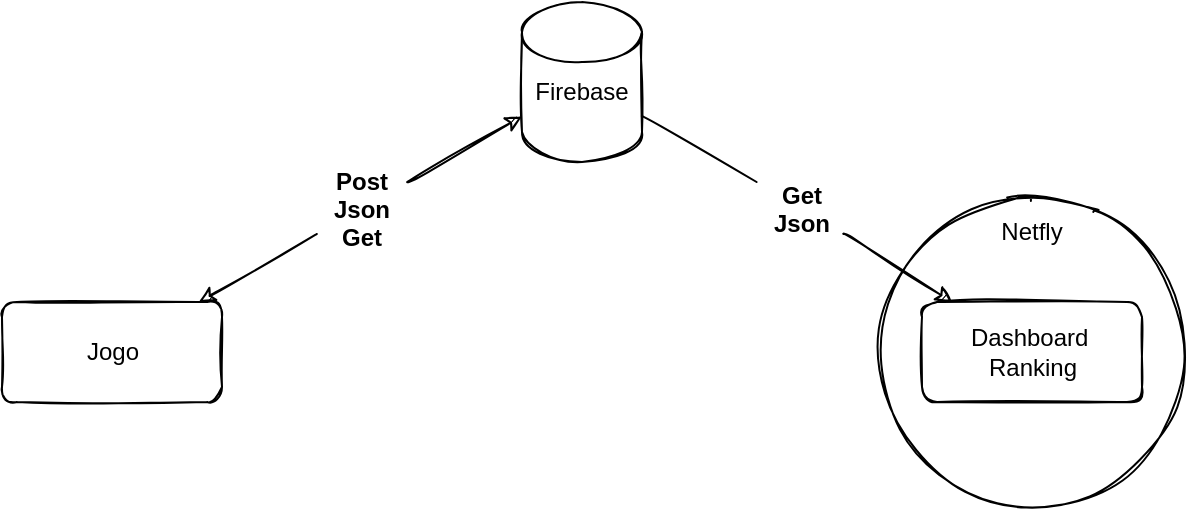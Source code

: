 <mxfile>
    <diagram id="F3RB1qcFpUZrBp71OoMB" name="Página-1">
        <mxGraphModel dx="734" dy="422" grid="1" gridSize="10" guides="1" tooltips="1" connect="1" arrows="1" fold="1" page="1" pageScale="1" pageWidth="1169" pageHeight="827" math="0" shadow="0">
            <root>
                <mxCell id="0"/>
                <mxCell id="1" parent="0"/>
                <mxCell id="27" value="" style="ellipse;whiteSpace=wrap;html=1;aspect=fixed;sketch=1;rounded=1;" vertex="1" parent="1">
                    <mxGeometry x="515" y="145" width="160" height="160" as="geometry"/>
                </mxCell>
                <mxCell id="3" value="" style="shape=cylinder3;whiteSpace=wrap;html=1;boundedLbl=1;backgroundOutline=1;size=15;sketch=1;rounded=1;" vertex="1" parent="1">
                    <mxGeometry x="340" y="50" width="60" height="80" as="geometry"/>
                </mxCell>
                <mxCell id="4" value="Firebase" style="text;html=1;strokeColor=none;fillColor=none;align=center;verticalAlign=middle;whiteSpace=wrap;rounded=1;sketch=1;" vertex="1" parent="1">
                    <mxGeometry x="340" y="80" width="60" height="30" as="geometry"/>
                </mxCell>
                <mxCell id="5" value="Jogo" style="html=1;sketch=1;rounded=1;" vertex="1" parent="1">
                    <mxGeometry x="80" y="200" width="110" height="50" as="geometry"/>
                </mxCell>
                <mxCell id="18" value="Dashboard&amp;nbsp;&lt;br&gt;Ranking" style="html=1;sketch=1;rounded=1;" vertex="1" parent="1">
                    <mxGeometry x="540" y="200" width="110" height="50" as="geometry"/>
                </mxCell>
                <mxCell id="22" value="" style="endArrow=classic;startArrow=none;html=1;sketch=1;rounded=1;curved=1;" edge="1" parent="1" source="23" target="3">
                    <mxGeometry width="50" height="50" relative="1" as="geometry">
                        <mxPoint x="350" y="140" as="sourcePoint"/>
                        <mxPoint x="400" y="90" as="targetPoint"/>
                    </mxGeometry>
                </mxCell>
                <mxCell id="23" value="Post&#10;Json&#10;Get" style="text;align=center;fontStyle=1;verticalAlign=middle;spacingLeft=3;spacingRight=3;strokeColor=none;rotatable=0;points=[[0,0.5],[1,0.5]];portConstraint=eastwest;sketch=1;rounded=1;" vertex="1" parent="1">
                    <mxGeometry x="220" y="140" width="80" height="26" as="geometry"/>
                </mxCell>
                <mxCell id="24" value="" style="endArrow=none;startArrow=classic;html=1;sketch=1;rounded=1;curved=1;" edge="1" parent="1" source="5" target="23">
                    <mxGeometry width="50" height="50" relative="1" as="geometry">
                        <mxPoint x="178.519" y="200" as="sourcePoint"/>
                        <mxPoint x="340" y="107.234" as="targetPoint"/>
                    </mxGeometry>
                </mxCell>
                <mxCell id="25" value="" style="endArrow=classic;html=1;startArrow=none;sketch=1;rounded=1;curved=1;" edge="1" parent="1" source="20" target="18">
                    <mxGeometry width="50" height="50" relative="1" as="geometry">
                        <mxPoint x="350" y="220" as="sourcePoint"/>
                        <mxPoint x="400" y="170" as="targetPoint"/>
                    </mxGeometry>
                </mxCell>
                <mxCell id="20" value="Get&#10;Json" style="text;align=center;fontStyle=1;verticalAlign=middle;spacingLeft=3;spacingRight=3;strokeColor=none;rotatable=0;points=[[0,0.5],[1,0.5]];portConstraint=eastwest;sketch=1;rounded=1;" vertex="1" parent="1">
                    <mxGeometry x="440" y="140" width="80" height="26" as="geometry"/>
                </mxCell>
                <mxCell id="26" value="" style="endArrow=none;html=1;sketch=1;rounded=1;curved=1;" edge="1" parent="1" source="3" target="20">
                    <mxGeometry width="50" height="50" relative="1" as="geometry">
                        <mxPoint x="400" y="108" as="sourcePoint"/>
                        <mxPoint x="553.333" y="200" as="targetPoint"/>
                    </mxGeometry>
                </mxCell>
                <mxCell id="28" value="Netfly" style="text;html=1;strokeColor=none;fillColor=none;align=center;verticalAlign=middle;whiteSpace=wrap;rounded=1;sketch=1;" vertex="1" parent="1">
                    <mxGeometry x="565" y="150" width="60" height="30" as="geometry"/>
                </mxCell>
            </root>
        </mxGraphModel>
    </diagram>
</mxfile>